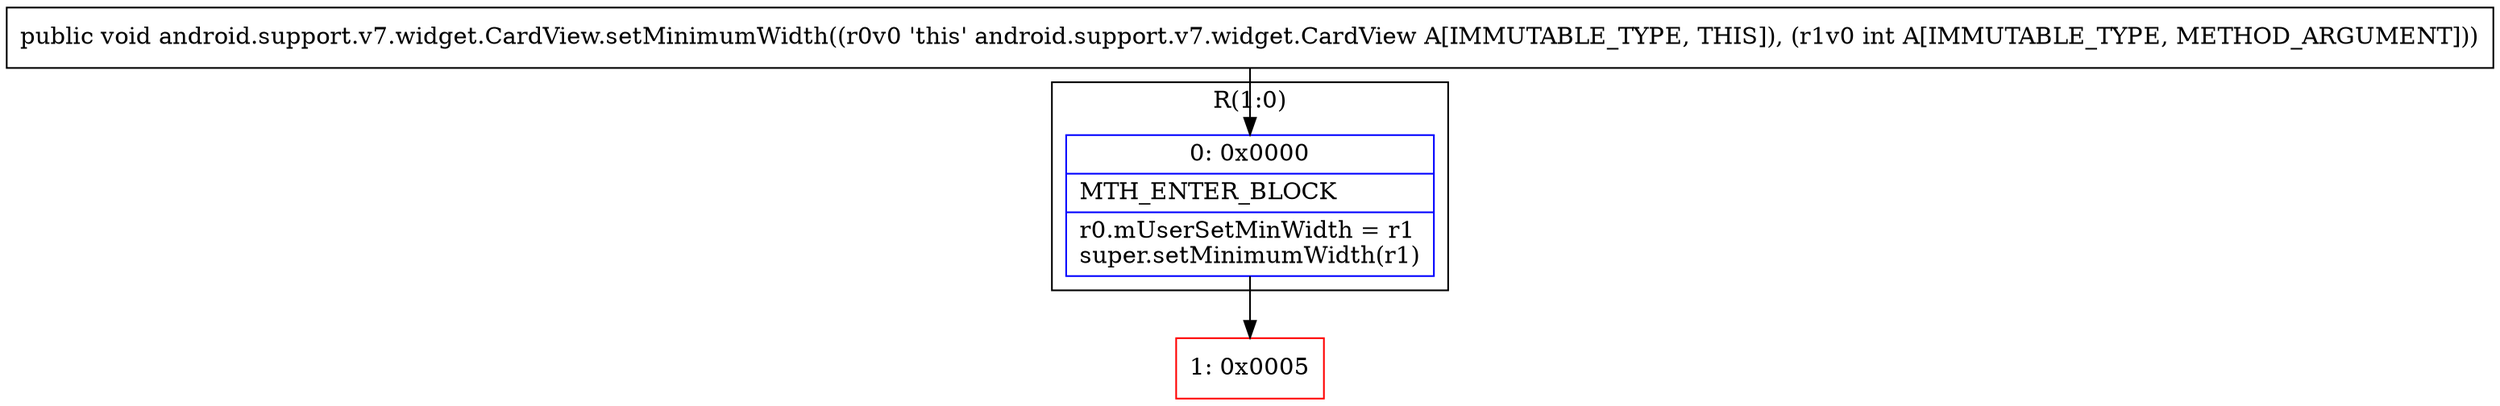 digraph "CFG forandroid.support.v7.widget.CardView.setMinimumWidth(I)V" {
subgraph cluster_Region_1641239603 {
label = "R(1:0)";
node [shape=record,color=blue];
Node_0 [shape=record,label="{0\:\ 0x0000|MTH_ENTER_BLOCK\l|r0.mUserSetMinWidth = r1\lsuper.setMinimumWidth(r1)\l}"];
}
Node_1 [shape=record,color=red,label="{1\:\ 0x0005}"];
MethodNode[shape=record,label="{public void android.support.v7.widget.CardView.setMinimumWidth((r0v0 'this' android.support.v7.widget.CardView A[IMMUTABLE_TYPE, THIS]), (r1v0 int A[IMMUTABLE_TYPE, METHOD_ARGUMENT])) }"];
MethodNode -> Node_0;
Node_0 -> Node_1;
}

